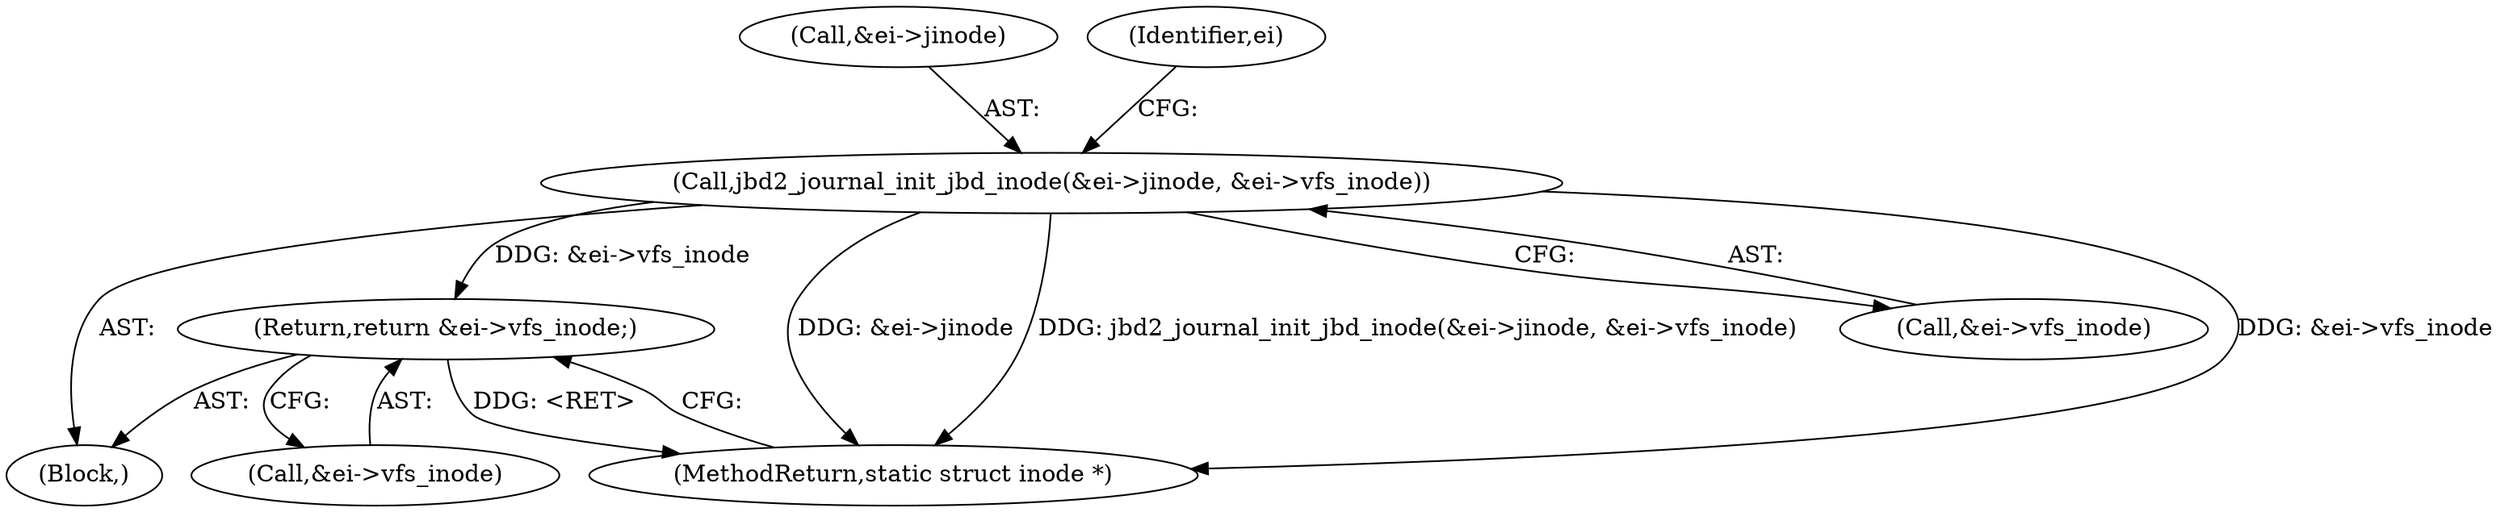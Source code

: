 digraph "0_linux_744692dc059845b2a3022119871846e74d4f6e11_17@pointer" {
"1000149" [label="(Call,jbd2_journal_init_jbd_inode(&ei->jinode, &ei->vfs_inode))"];
"1000218" [label="(Return,return &ei->vfs_inode;)"];
"1000218" [label="(Return,return &ei->vfs_inode;)"];
"1000150" [label="(Call,&ei->jinode)"];
"1000160" [label="(Identifier,ei)"];
"1000219" [label="(Call,&ei->vfs_inode)"];
"1000223" [label="(MethodReturn,static struct inode *)"];
"1000149" [label="(Call,jbd2_journal_init_jbd_inode(&ei->jinode, &ei->vfs_inode))"];
"1000154" [label="(Call,&ei->vfs_inode)"];
"1000103" [label="(Block,)"];
"1000149" -> "1000103"  [label="AST: "];
"1000149" -> "1000154"  [label="CFG: "];
"1000150" -> "1000149"  [label="AST: "];
"1000154" -> "1000149"  [label="AST: "];
"1000160" -> "1000149"  [label="CFG: "];
"1000149" -> "1000223"  [label="DDG: &ei->vfs_inode"];
"1000149" -> "1000223"  [label="DDG: &ei->jinode"];
"1000149" -> "1000223"  [label="DDG: jbd2_journal_init_jbd_inode(&ei->jinode, &ei->vfs_inode)"];
"1000149" -> "1000218"  [label="DDG: &ei->vfs_inode"];
"1000218" -> "1000103"  [label="AST: "];
"1000218" -> "1000219"  [label="CFG: "];
"1000219" -> "1000218"  [label="AST: "];
"1000223" -> "1000218"  [label="CFG: "];
"1000218" -> "1000223"  [label="DDG: <RET>"];
}
